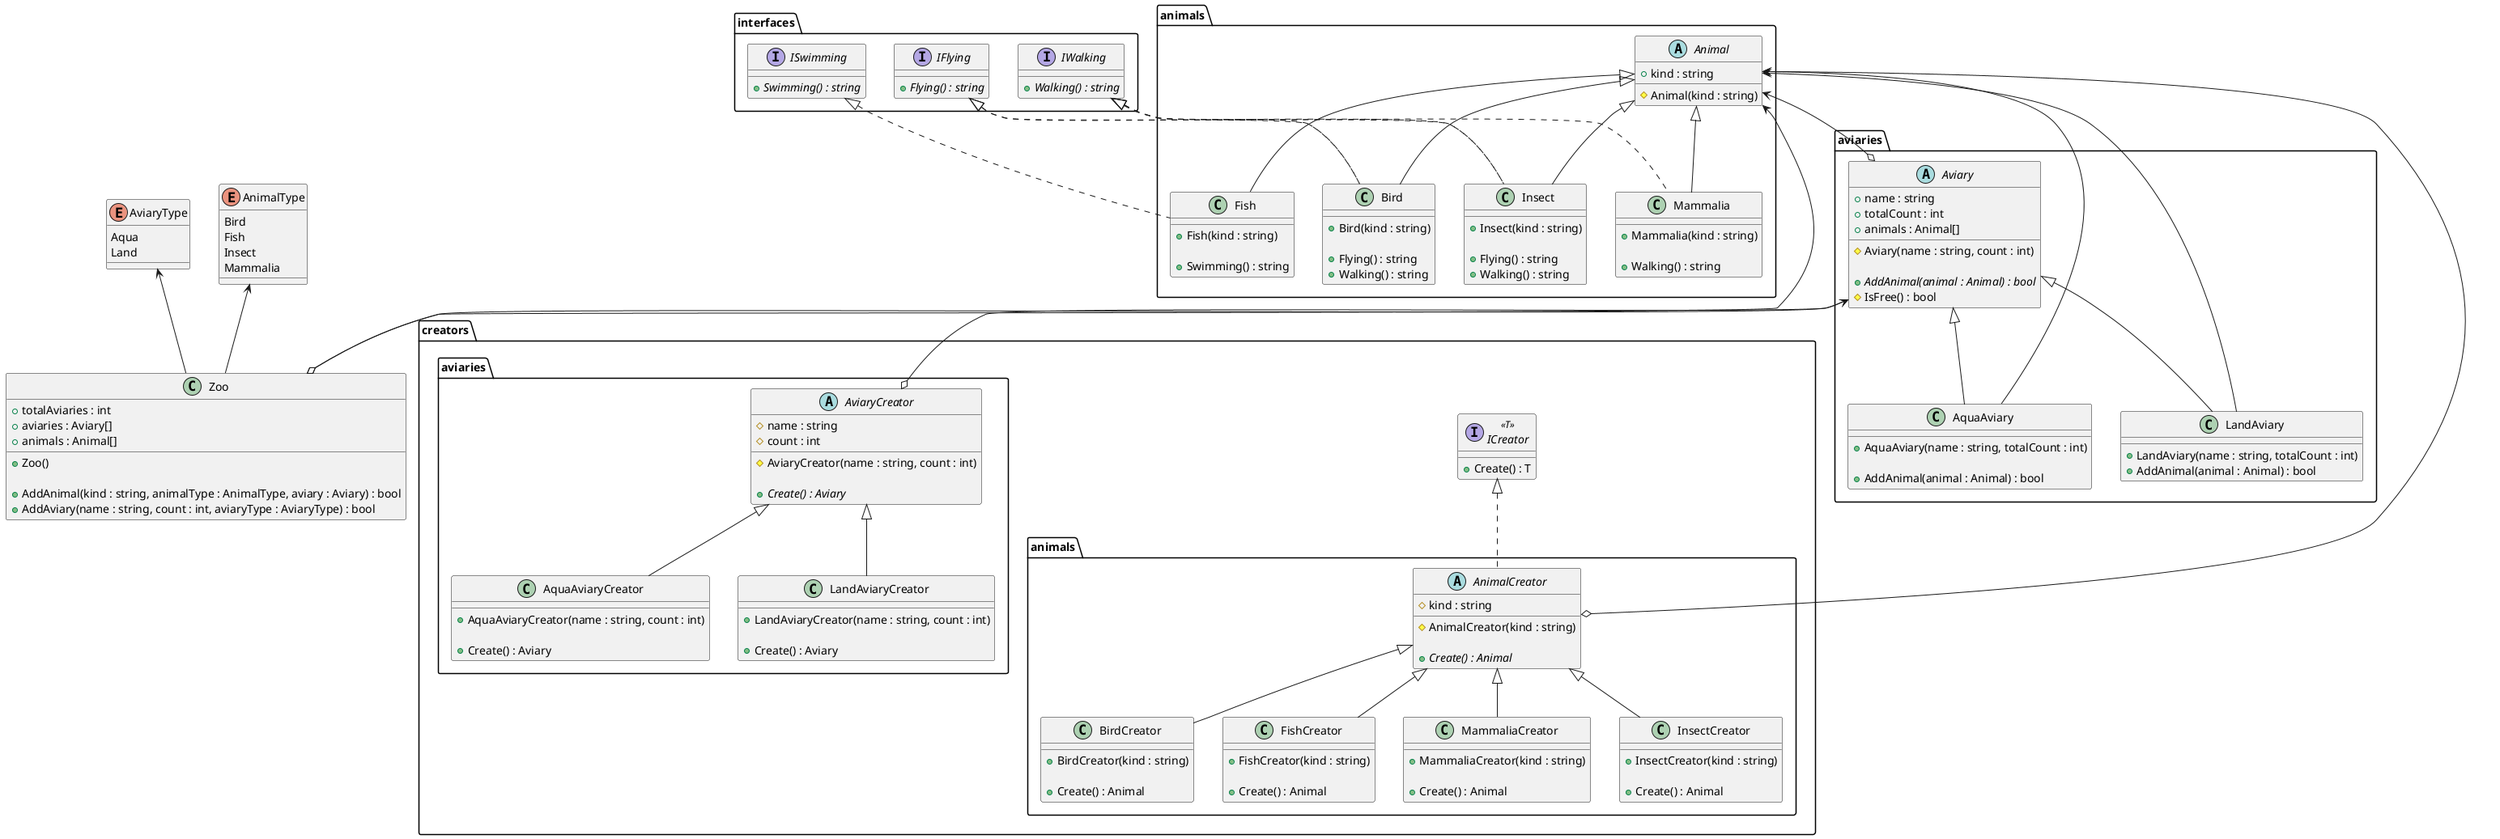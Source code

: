 ﻿@startuml
'https://plantuml.com/class-diagram

package interfaces {
    interface IFlying {
        + {abstract} Flying() : string
    }
    
    interface ISwimming {
        + {abstract} Swimming() : string
    }
    
    interface IWalking {
        + {abstract} Walking() : string
    }
}

package animals {
    abstract class Animal {
        + kind : string
        
        # Animal(kind : string)
    }
    
    Animal <|-- Bird
    IFlying <|.. Bird
    IWalking <|.. Bird
    class Bird {
        + Bird(kind : string)
        
        + Flying() : string
        + Walking() : string
    }
    
    Animal <|-- Fish
    ISwimming <|.. Fish
    class Fish {
        + Fish(kind : string)
        
        + Swimming() : string
    }
    
    Animal <|-- Mammalia
    IWalking <|.. Mammalia
    class Mammalia {
        + Mammalia(kind : string)
        
        + Walking() : string
    }
    
    Animal <|-- Insect
    IFlying <|.. Insect
    IWalking <|.. Insect
    class Insect {
        + Insect(kind : string)
        
        + Flying() : string
        + Walking() : string
    }
}

package aviaries {
    Animal <--o Aviary
    abstract class Aviary {
        + name : string
        + totalCount : int
        + animals : Animal[]
        
        # Aviary(name : string, count : int)
        
        + {abstract} AddAnimal(animal : Animal) : bool
        # IsFree() : bool
    }
    
    Aviary <|-- AquaAviary
    Animal <-- AquaAviary
    'ISwimming <.. AquaAviary
    class AquaAviary {
        + AquaAviary(name : string, totalCount : int)
        
        + AddAnimal(animal : Animal) : bool
    }
    
    Aviary <|-- LandAviary
    Animal <-- LandAviary
    'IWalking <.. LandAviary
    class LandAviary {
        + LandAviary(name : string, totalCount : int)
                
        + AddAnimal(animal : Animal) : bool
    }
}

package creators {
    interface ICreator <<T>> {
        + Create() : T
    }
    package animals {
        ICreator <|.. AnimalCreator
        Animal <--o AnimalCreator
        abstract class AnimalCreator
        {
            # kind : string
            
            # AnimalCreator(kind : string)
            
            + {abstract} Create() : Animal
        }
        
        AnimalCreator <|-- BirdCreator
        'Bird <.. BirdCreator
        class BirdCreator {
            + BirdCreator(kind : string)
            
            + Create() : Animal
        }
        
        AnimalCreator <|-- FishCreator
        'Fish <.. FishCreator
        class FishCreator {
            + FishCreator(kind : string)
            
            + Create() : Animal
        }
        
        AnimalCreator <|-- MammaliaCreator
        'Mammalia <.. MammaliaCreator
        class MammaliaCreator {
            + MammaliaCreator(kind : string)
        
            + Create() : Animal
        }
        
        AnimalCreator <|-- InsectCreator
        'Insect <.. InsectCreator
        class InsectCreator {
            + InsectCreator(kind : string)
        
            + Create() : Animal
        }
    }
    
    package aviaries {
        Aviary <--o AviaryCreator
        abstract class AviaryCreator
        {
            # name : string
            # count : int
            
            # AviaryCreator(name : string, count : int)
            
            + {abstract} Create() : Aviary
        }
        
        AviaryCreator <|-- LandAviaryCreator
        'LandAviary <.. LandAviaryCreator
        class LandAviaryCreator
        {
            + LandAviaryCreator(name : string, count : int)
            
            + Create() : Aviary
        }
        
        AviaryCreator <|-- AquaAviaryCreator
        'AquaAviary <.. AquaAviaryCreator
        class AquaAviaryCreator
        {
            + AquaAviaryCreator(name : string, count : int)
            
            + Create() : Aviary
        }
    }
}

enum AnimalType {
    Bird
    Fish
    Insect
    Mammalia
}

enum AviaryType {
    Aqua
    Land
}

Aviary <--o Zoo
Animal <--o Zoo
AnimalType <-- Zoo
AviaryType <-- Zoo
'AviaryCreator <.. Zoo
'AnimalCreator <.. Zoo
class Zoo{
    + totalAviaries : int
    + aviaries : Aviary[]
    + animals : Animal[]
    
    + Zoo()
    
    + AddAnimal(kind : string, animalType : AnimalType, aviary : Aviary) : bool
    + AddAviary(name : string, count : int, aviaryType : AviaryType) : bool
}

@enduml